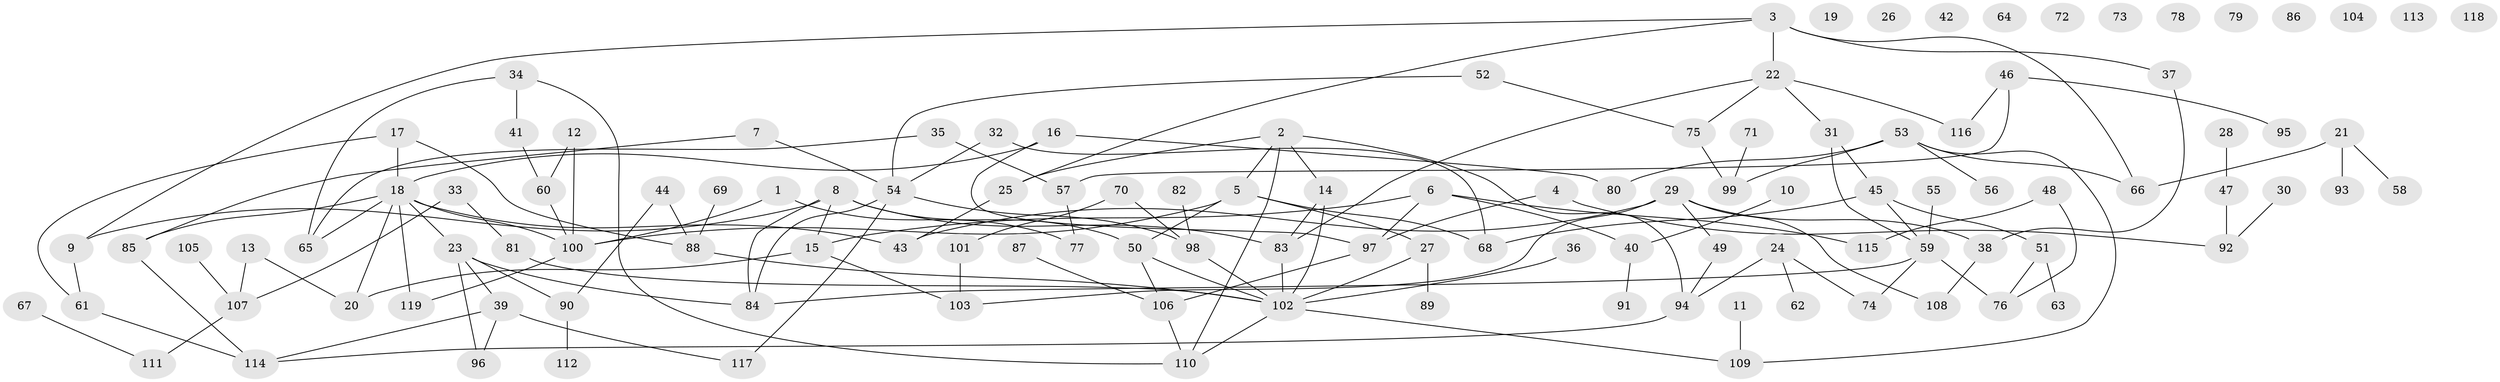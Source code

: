 // Generated by graph-tools (version 1.1) at 2025/00/03/09/25 03:00:39]
// undirected, 119 vertices, 152 edges
graph export_dot {
graph [start="1"]
  node [color=gray90,style=filled];
  1;
  2;
  3;
  4;
  5;
  6;
  7;
  8;
  9;
  10;
  11;
  12;
  13;
  14;
  15;
  16;
  17;
  18;
  19;
  20;
  21;
  22;
  23;
  24;
  25;
  26;
  27;
  28;
  29;
  30;
  31;
  32;
  33;
  34;
  35;
  36;
  37;
  38;
  39;
  40;
  41;
  42;
  43;
  44;
  45;
  46;
  47;
  48;
  49;
  50;
  51;
  52;
  53;
  54;
  55;
  56;
  57;
  58;
  59;
  60;
  61;
  62;
  63;
  64;
  65;
  66;
  67;
  68;
  69;
  70;
  71;
  72;
  73;
  74;
  75;
  76;
  77;
  78;
  79;
  80;
  81;
  82;
  83;
  84;
  85;
  86;
  87;
  88;
  89;
  90;
  91;
  92;
  93;
  94;
  95;
  96;
  97;
  98;
  99;
  100;
  101;
  102;
  103;
  104;
  105;
  106;
  107;
  108;
  109;
  110;
  111;
  112;
  113;
  114;
  115;
  116;
  117;
  118;
  119;
  1 -- 77;
  1 -- 100;
  2 -- 5;
  2 -- 14;
  2 -- 25;
  2 -- 94;
  2 -- 110;
  3 -- 9;
  3 -- 22;
  3 -- 25;
  3 -- 37;
  3 -- 66;
  4 -- 92;
  4 -- 97;
  5 -- 27;
  5 -- 50;
  5 -- 68;
  5 -- 100;
  6 -- 15;
  6 -- 40;
  6 -- 97;
  6 -- 115;
  7 -- 54;
  7 -- 85;
  8 -- 9;
  8 -- 15;
  8 -- 50;
  8 -- 83;
  8 -- 84;
  9 -- 61;
  10 -- 40;
  11 -- 109;
  12 -- 60;
  12 -- 100;
  13 -- 20;
  13 -- 107;
  14 -- 83;
  14 -- 102;
  15 -- 20;
  15 -- 103;
  16 -- 18;
  16 -- 80;
  16 -- 97;
  17 -- 18;
  17 -- 61;
  17 -- 88;
  18 -- 20;
  18 -- 23;
  18 -- 43;
  18 -- 65;
  18 -- 85;
  18 -- 100;
  18 -- 119;
  21 -- 58;
  21 -- 66;
  21 -- 93;
  22 -- 31;
  22 -- 75;
  22 -- 83;
  22 -- 116;
  23 -- 39;
  23 -- 84;
  23 -- 90;
  23 -- 96;
  24 -- 62;
  24 -- 74;
  24 -- 94;
  25 -- 43;
  27 -- 89;
  27 -- 102;
  28 -- 47;
  29 -- 38;
  29 -- 43;
  29 -- 49;
  29 -- 103;
  29 -- 108;
  30 -- 92;
  31 -- 45;
  31 -- 59;
  32 -- 54;
  32 -- 68;
  33 -- 81;
  33 -- 107;
  34 -- 41;
  34 -- 65;
  34 -- 110;
  35 -- 57;
  35 -- 65;
  36 -- 102;
  37 -- 38;
  38 -- 108;
  39 -- 96;
  39 -- 114;
  39 -- 117;
  40 -- 91;
  41 -- 60;
  44 -- 88;
  44 -- 90;
  45 -- 51;
  45 -- 59;
  45 -- 68;
  46 -- 57;
  46 -- 95;
  46 -- 116;
  47 -- 92;
  48 -- 76;
  48 -- 115;
  49 -- 94;
  50 -- 102;
  50 -- 106;
  51 -- 63;
  51 -- 76;
  52 -- 54;
  52 -- 75;
  53 -- 56;
  53 -- 66;
  53 -- 80;
  53 -- 99;
  53 -- 109;
  54 -- 84;
  54 -- 98;
  54 -- 117;
  55 -- 59;
  57 -- 77;
  59 -- 74;
  59 -- 76;
  59 -- 84;
  60 -- 100;
  61 -- 114;
  67 -- 111;
  69 -- 88;
  70 -- 98;
  70 -- 101;
  71 -- 99;
  75 -- 99;
  81 -- 102;
  82 -- 98;
  83 -- 102;
  85 -- 114;
  87 -- 106;
  88 -- 102;
  90 -- 112;
  94 -- 114;
  97 -- 106;
  98 -- 102;
  100 -- 119;
  101 -- 103;
  102 -- 109;
  102 -- 110;
  105 -- 107;
  106 -- 110;
  107 -- 111;
}
